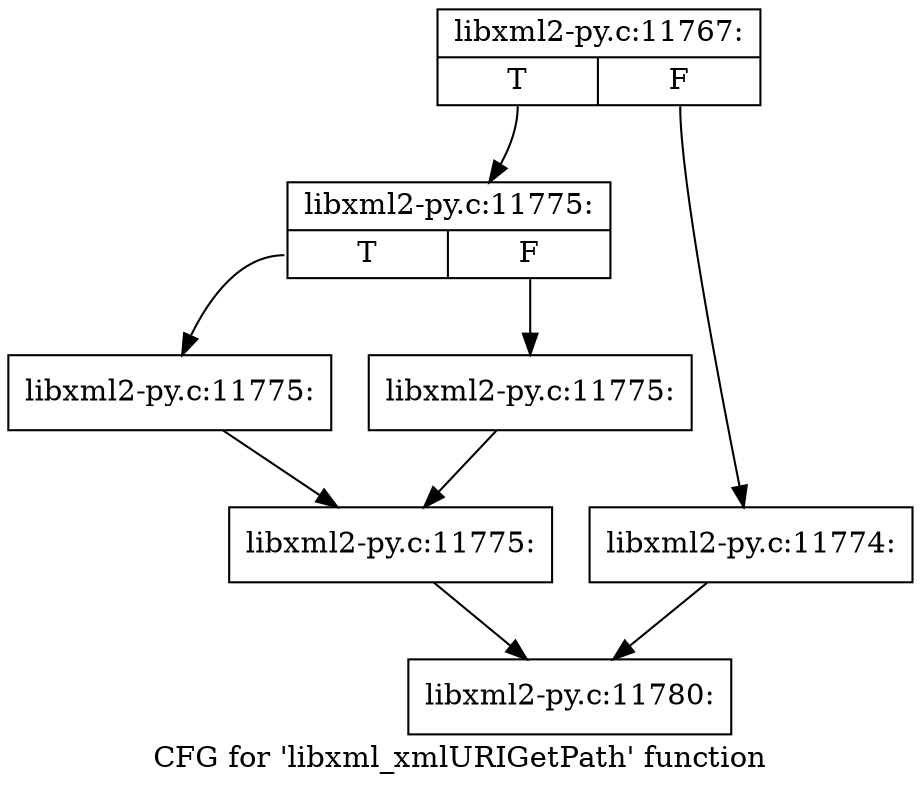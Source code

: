 digraph "CFG for 'libxml_xmlURIGetPath' function" {
	label="CFG for 'libxml_xmlURIGetPath' function";

	Node0x4684ce0 [shape=record,label="{libxml2-py.c:11767:|{<s0>T|<s1>F}}"];
	Node0x4684ce0:s0 -> Node0x4688360;
	Node0x4684ce0:s1 -> Node0x4688310;
	Node0x4688310 [shape=record,label="{libxml2-py.c:11774:}"];
	Node0x4688310 -> Node0x4684d60;
	Node0x4688360 [shape=record,label="{libxml2-py.c:11775:|{<s0>T|<s1>F}}"];
	Node0x4688360:s0 -> Node0x4688b80;
	Node0x4688360:s1 -> Node0x4688bd0;
	Node0x4688b80 [shape=record,label="{libxml2-py.c:11775:}"];
	Node0x4688b80 -> Node0x4688c20;
	Node0x4688bd0 [shape=record,label="{libxml2-py.c:11775:}"];
	Node0x4688bd0 -> Node0x4688c20;
	Node0x4688c20 [shape=record,label="{libxml2-py.c:11775:}"];
	Node0x4688c20 -> Node0x4684d60;
	Node0x4684d60 [shape=record,label="{libxml2-py.c:11780:}"];
}
